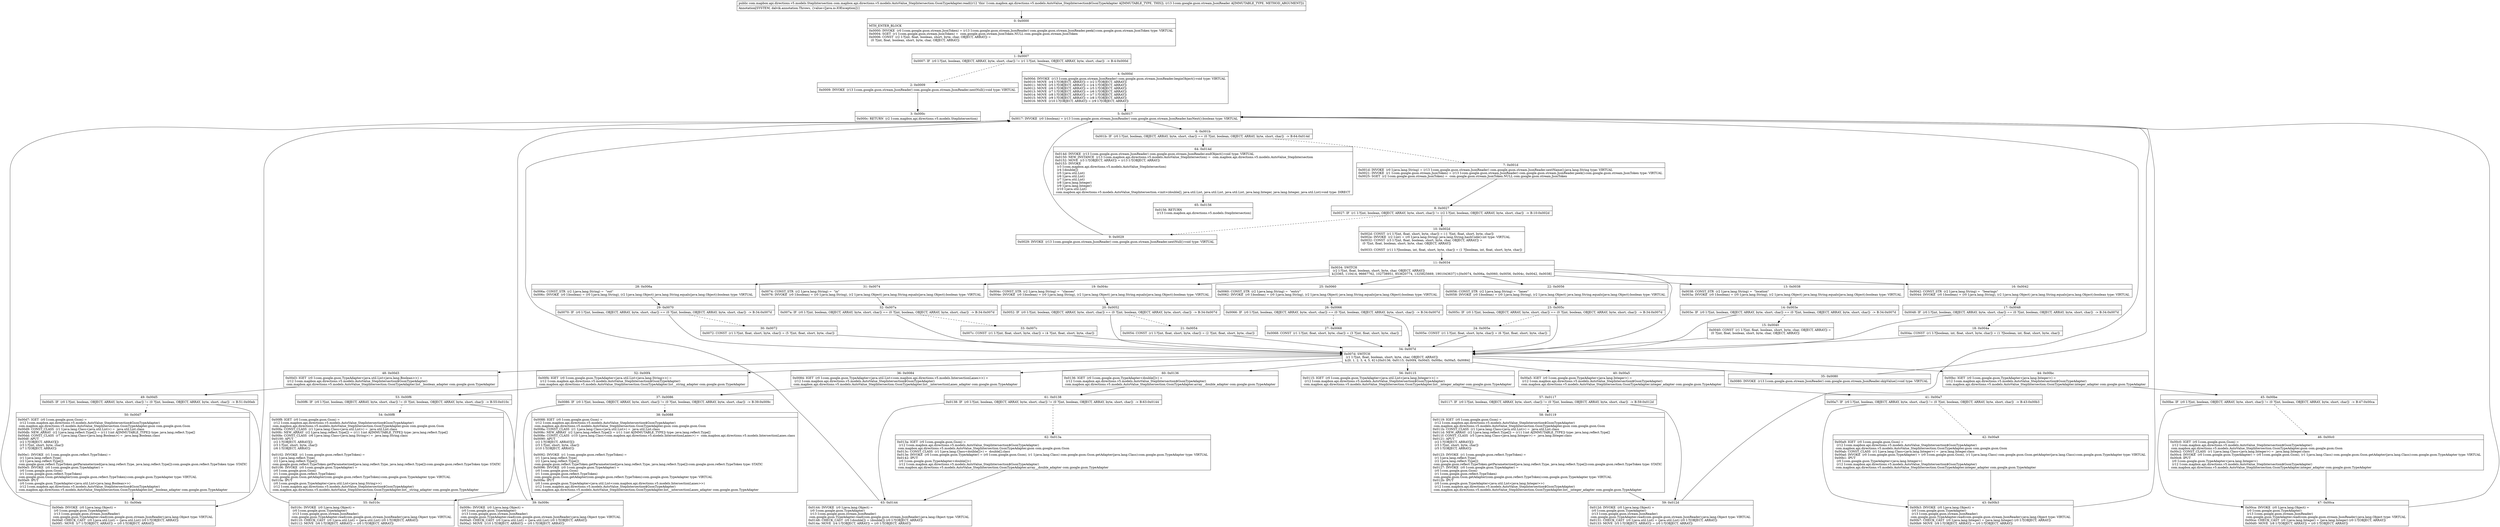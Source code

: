 digraph "CFG forcom.mapbox.api.directions.v5.models.AutoValue_StepIntersection.GsonTypeAdapter.read(Lcom\/google\/gson\/stream\/JsonReader;)Lcom\/mapbox\/api\/directions\/v5\/models\/StepIntersection;" {
Node_0 [shape=record,label="{0\:\ 0x0000|MTH_ENTER_BLOCK\l|0x0000: INVOKE  (r0 I:com.google.gson.stream.JsonToken) = (r13 I:com.google.gson.stream.JsonReader) com.google.gson.stream.JsonReader.peek():com.google.gson.stream.JsonToken type: VIRTUAL \l0x0004: SGET  (r1 I:com.google.gson.stream.JsonToken) =  com.google.gson.stream.JsonToken.NULL com.google.gson.stream.JsonToken \l0x0006: CONST  (r2 I:?[int, float, boolean, short, byte, char, OBJECT, ARRAY]) = \l  (0 ?[int, float, boolean, short, byte, char, OBJECT, ARRAY])\l \l}"];
Node_1 [shape=record,label="{1\:\ 0x0007|0x0007: IF  (r0 I:?[int, boolean, OBJECT, ARRAY, byte, short, char]) != (r1 I:?[int, boolean, OBJECT, ARRAY, byte, short, char])  \-\> B:4:0x000d \l}"];
Node_2 [shape=record,label="{2\:\ 0x0009|0x0009: INVOKE  (r13 I:com.google.gson.stream.JsonReader) com.google.gson.stream.JsonReader.nextNull():void type: VIRTUAL \l}"];
Node_3 [shape=record,label="{3\:\ 0x000c|0x000c: RETURN  (r2 I:com.mapbox.api.directions.v5.models.StepIntersection) \l}"];
Node_4 [shape=record,label="{4\:\ 0x000d|0x000d: INVOKE  (r13 I:com.google.gson.stream.JsonReader) com.google.gson.stream.JsonReader.beginObject():void type: VIRTUAL \l0x0010: MOVE  (r4 I:?[OBJECT, ARRAY]) = (r2 I:?[OBJECT, ARRAY]) \l0x0011: MOVE  (r5 I:?[OBJECT, ARRAY]) = (r4 I:?[OBJECT, ARRAY]) \l0x0012: MOVE  (r6 I:?[OBJECT, ARRAY]) = (r5 I:?[OBJECT, ARRAY]) \l0x0013: MOVE  (r7 I:?[OBJECT, ARRAY]) = (r6 I:?[OBJECT, ARRAY]) \l0x0014: MOVE  (r8 I:?[OBJECT, ARRAY]) = (r7 I:?[OBJECT, ARRAY]) \l0x0015: MOVE  (r9 I:?[OBJECT, ARRAY]) = (r8 I:?[OBJECT, ARRAY]) \l0x0016: MOVE  (r10 I:?[OBJECT, ARRAY]) = (r9 I:?[OBJECT, ARRAY]) \l}"];
Node_5 [shape=record,label="{5\:\ 0x0017|0x0017: INVOKE  (r0 I:boolean) = (r13 I:com.google.gson.stream.JsonReader) com.google.gson.stream.JsonReader.hasNext():boolean type: VIRTUAL \l}"];
Node_6 [shape=record,label="{6\:\ 0x001b|0x001b: IF  (r0 I:?[int, boolean, OBJECT, ARRAY, byte, short, char]) == (0 ?[int, boolean, OBJECT, ARRAY, byte, short, char])  \-\> B:64:0x014d \l}"];
Node_7 [shape=record,label="{7\:\ 0x001d|0x001d: INVOKE  (r0 I:java.lang.String) = (r13 I:com.google.gson.stream.JsonReader) com.google.gson.stream.JsonReader.nextName():java.lang.String type: VIRTUAL \l0x0021: INVOKE  (r1 I:com.google.gson.stream.JsonToken) = (r13 I:com.google.gson.stream.JsonReader) com.google.gson.stream.JsonReader.peek():com.google.gson.stream.JsonToken type: VIRTUAL \l0x0025: SGET  (r2 I:com.google.gson.stream.JsonToken) =  com.google.gson.stream.JsonToken.NULL com.google.gson.stream.JsonToken \l}"];
Node_8 [shape=record,label="{8\:\ 0x0027|0x0027: IF  (r1 I:?[int, boolean, OBJECT, ARRAY, byte, short, char]) != (r2 I:?[int, boolean, OBJECT, ARRAY, byte, short, char])  \-\> B:10:0x002d \l}"];
Node_9 [shape=record,label="{9\:\ 0x0029|0x0029: INVOKE  (r13 I:com.google.gson.stream.JsonReader) com.google.gson.stream.JsonReader.nextNull():void type: VIRTUAL \l}"];
Node_10 [shape=record,label="{10\:\ 0x002d|0x002d: CONST  (r1 I:?[int, float, short, byte, char]) = (\-1 ?[int, float, short, byte, char]) \l0x002e: INVOKE  (r2 I:int) = (r0 I:java.lang.String) java.lang.String.hashCode():int type: VIRTUAL \l0x0032: CONST  (r3 I:?[int, float, boolean, short, byte, char, OBJECT, ARRAY]) = \l  (0 ?[int, float, boolean, short, byte, char, OBJECT, ARRAY])\l \l0x0033: CONST  (r11 I:?[boolean, int, float, short, byte, char]) = (1 ?[boolean, int, float, short, byte, char]) \l}"];
Node_11 [shape=record,label="{11\:\ 0x0034|0x0034: SWITCH  \l  (r2 I:?[int, float, boolean, short, byte, char, OBJECT, ARRAY])\l k:[3365, 110414, 96667762, 102738951, 853620774, 1325825669, 1901043637] t:[0x0074, 0x006a, 0x0060, 0x0056, 0x004c, 0x0042, 0x0038] \l}"];
Node_13 [shape=record,label="{13\:\ 0x0038|0x0038: CONST_STR  (r2 I:java.lang.String) =  \"location\" \l0x003a: INVOKE  (r0 I:boolean) = (r0 I:java.lang.String), (r2 I:java.lang.Object) java.lang.String.equals(java.lang.Object):boolean type: VIRTUAL \l}"];
Node_14 [shape=record,label="{14\:\ 0x003e|0x003e: IF  (r0 I:?[int, boolean, OBJECT, ARRAY, byte, short, char]) == (0 ?[int, boolean, OBJECT, ARRAY, byte, short, char])  \-\> B:34:0x007d \l}"];
Node_15 [shape=record,label="{15\:\ 0x0040|0x0040: CONST  (r1 I:?[int, float, boolean, short, byte, char, OBJECT, ARRAY]) = \l  (0 ?[int, float, boolean, short, byte, char, OBJECT, ARRAY])\l \l}"];
Node_16 [shape=record,label="{16\:\ 0x0042|0x0042: CONST_STR  (r2 I:java.lang.String) =  \"bearings\" \l0x0044: INVOKE  (r0 I:boolean) = (r0 I:java.lang.String), (r2 I:java.lang.Object) java.lang.String.equals(java.lang.Object):boolean type: VIRTUAL \l}"];
Node_17 [shape=record,label="{17\:\ 0x0048|0x0048: IF  (r0 I:?[int, boolean, OBJECT, ARRAY, byte, short, char]) == (0 ?[int, boolean, OBJECT, ARRAY, byte, short, char])  \-\> B:34:0x007d \l}"];
Node_18 [shape=record,label="{18\:\ 0x004a|0x004a: CONST  (r1 I:?[boolean, int, float, short, byte, char]) = (1 ?[boolean, int, float, short, byte, char]) \l}"];
Node_19 [shape=record,label="{19\:\ 0x004c|0x004c: CONST_STR  (r2 I:java.lang.String) =  \"classes\" \l0x004e: INVOKE  (r0 I:boolean) = (r0 I:java.lang.String), (r2 I:java.lang.Object) java.lang.String.equals(java.lang.Object):boolean type: VIRTUAL \l}"];
Node_20 [shape=record,label="{20\:\ 0x0052|0x0052: IF  (r0 I:?[int, boolean, OBJECT, ARRAY, byte, short, char]) == (0 ?[int, boolean, OBJECT, ARRAY, byte, short, char])  \-\> B:34:0x007d \l}"];
Node_21 [shape=record,label="{21\:\ 0x0054|0x0054: CONST  (r1 I:?[int, float, short, byte, char]) = (2 ?[int, float, short, byte, char]) \l}"];
Node_22 [shape=record,label="{22\:\ 0x0056|0x0056: CONST_STR  (r2 I:java.lang.String) =  \"lanes\" \l0x0058: INVOKE  (r0 I:boolean) = (r0 I:java.lang.String), (r2 I:java.lang.Object) java.lang.String.equals(java.lang.Object):boolean type: VIRTUAL \l}"];
Node_23 [shape=record,label="{23\:\ 0x005c|0x005c: IF  (r0 I:?[int, boolean, OBJECT, ARRAY, byte, short, char]) == (0 ?[int, boolean, OBJECT, ARRAY, byte, short, char])  \-\> B:34:0x007d \l}"];
Node_24 [shape=record,label="{24\:\ 0x005e|0x005e: CONST  (r1 I:?[int, float, short, byte, char]) = (6 ?[int, float, short, byte, char]) \l}"];
Node_25 [shape=record,label="{25\:\ 0x0060|0x0060: CONST_STR  (r2 I:java.lang.String) =  \"entry\" \l0x0062: INVOKE  (r0 I:boolean) = (r0 I:java.lang.String), (r2 I:java.lang.Object) java.lang.String.equals(java.lang.Object):boolean type: VIRTUAL \l}"];
Node_26 [shape=record,label="{26\:\ 0x0066|0x0066: IF  (r0 I:?[int, boolean, OBJECT, ARRAY, byte, short, char]) == (0 ?[int, boolean, OBJECT, ARRAY, byte, short, char])  \-\> B:34:0x007d \l}"];
Node_27 [shape=record,label="{27\:\ 0x0068|0x0068: CONST  (r1 I:?[int, float, short, byte, char]) = (3 ?[int, float, short, byte, char]) \l}"];
Node_28 [shape=record,label="{28\:\ 0x006a|0x006a: CONST_STR  (r2 I:java.lang.String) =  \"out\" \l0x006c: INVOKE  (r0 I:boolean) = (r0 I:java.lang.String), (r2 I:java.lang.Object) java.lang.String.equals(java.lang.Object):boolean type: VIRTUAL \l}"];
Node_29 [shape=record,label="{29\:\ 0x0070|0x0070: IF  (r0 I:?[int, boolean, OBJECT, ARRAY, byte, short, char]) == (0 ?[int, boolean, OBJECT, ARRAY, byte, short, char])  \-\> B:34:0x007d \l}"];
Node_30 [shape=record,label="{30\:\ 0x0072|0x0072: CONST  (r1 I:?[int, float, short, byte, char]) = (5 ?[int, float, short, byte, char]) \l}"];
Node_31 [shape=record,label="{31\:\ 0x0074|0x0074: CONST_STR  (r2 I:java.lang.String) =  \"in\" \l0x0076: INVOKE  (r0 I:boolean) = (r0 I:java.lang.String), (r2 I:java.lang.Object) java.lang.String.equals(java.lang.Object):boolean type: VIRTUAL \l}"];
Node_32 [shape=record,label="{32\:\ 0x007a|0x007a: IF  (r0 I:?[int, boolean, OBJECT, ARRAY, byte, short, char]) == (0 ?[int, boolean, OBJECT, ARRAY, byte, short, char])  \-\> B:34:0x007d \l}"];
Node_33 [shape=record,label="{33\:\ 0x007c|0x007c: CONST  (r1 I:?[int, float, short, byte, char]) = (4 ?[int, float, short, byte, char]) \l}"];
Node_34 [shape=record,label="{34\:\ 0x007d|0x007d: SWITCH  \l  (r1 I:?[int, float, boolean, short, byte, char, OBJECT, ARRAY])\l k:[0, 1, 2, 3, 4, 5, 6] t:[0x0136, 0x0115, 0x00f4, 0x00d3, 0x00bc, 0x00a5, 0x0084] \l}"];
Node_35 [shape=record,label="{35\:\ 0x0080|0x0080: INVOKE  (r13 I:com.google.gson.stream.JsonReader) com.google.gson.stream.JsonReader.skipValue():void type: VIRTUAL \l}"];
Node_36 [shape=record,label="{36\:\ 0x0084|0x0084: IGET  (r0 I:com.google.gson.TypeAdapter\<java.util.List\<com.mapbox.api.directions.v5.models.IntersectionLanes\>\>) = \l  (r12 I:com.mapbox.api.directions.v5.models.AutoValue_StepIntersection$GsonTypeAdapter)\l com.mapbox.api.directions.v5.models.AutoValue_StepIntersection.GsonTypeAdapter.list__intersectionLanes_adapter com.google.gson.TypeAdapter \l}"];
Node_37 [shape=record,label="{37\:\ 0x0086|0x0086: IF  (r0 I:?[int, boolean, OBJECT, ARRAY, byte, short, char]) != (0 ?[int, boolean, OBJECT, ARRAY, byte, short, char])  \-\> B:39:0x009c \l}"];
Node_38 [shape=record,label="{38\:\ 0x0088|0x0088: IGET  (r0 I:com.google.gson.Gson) = \l  (r12 I:com.mapbox.api.directions.v5.models.AutoValue_StepIntersection$GsonTypeAdapter)\l com.mapbox.api.directions.v5.models.AutoValue_StepIntersection.GsonTypeAdapter.gson com.google.gson.Gson \l0x008a: CONST_CLASS  (r1 I:java.lang.Class\<java.util.List\>) =  java.util.List.class \l0x008c: NEW_ARRAY  (r2 I:java.lang.reflect.Type[]) = (r11 I:int A[IMMUTABLE_TYPE]) type: java.lang.reflect.Type[] \l0x008e: CONST_CLASS  (r10 I:java.lang.Class\<com.mapbox.api.directions.v5.models.IntersectionLanes\>) =  com.mapbox.api.directions.v5.models.IntersectionLanes.class \l0x0090: APUT  \l  (r2 I:?[OBJECT, ARRAY][])\l  (r3 I:?[int, short, byte, char])\l  (r10 I:?[OBJECT, ARRAY])\l \l0x0092: INVOKE  (r1 I:com.google.gson.reflect.TypeToken) = \l  (r1 I:java.lang.reflect.Type)\l  (r2 I:java.lang.reflect.Type[])\l com.google.gson.reflect.TypeToken.getParameterized(java.lang.reflect.Type, java.lang.reflect.Type[]):com.google.gson.reflect.TypeToken type: STATIC \l0x0096: INVOKE  (r0 I:com.google.gson.TypeAdapter) = \l  (r0 I:com.google.gson.Gson)\l  (r1 I:com.google.gson.reflect.TypeToken)\l com.google.gson.Gson.getAdapter(com.google.gson.reflect.TypeToken):com.google.gson.TypeAdapter type: VIRTUAL \l0x009a: IPUT  \l  (r0 I:com.google.gson.TypeAdapter\<java.util.List\<com.mapbox.api.directions.v5.models.IntersectionLanes\>\>)\l  (r12 I:com.mapbox.api.directions.v5.models.AutoValue_StepIntersection$GsonTypeAdapter)\l com.mapbox.api.directions.v5.models.AutoValue_StepIntersection.GsonTypeAdapter.list__intersectionLanes_adapter com.google.gson.TypeAdapter \l}"];
Node_39 [shape=record,label="{39\:\ 0x009c|0x009c: INVOKE  (r0 I:java.lang.Object) = \l  (r0 I:com.google.gson.TypeAdapter)\l  (r13 I:com.google.gson.stream.JsonReader)\l com.google.gson.TypeAdapter.read(com.google.gson.stream.JsonReader):java.lang.Object type: VIRTUAL \l0x00a0: CHECK_CAST  (r0 I:java.util.List) = (java.util.List) (r0 I:?[OBJECT, ARRAY]) \l0x00a2: MOVE  (r10 I:?[OBJECT, ARRAY]) = (r0 I:?[OBJECT, ARRAY]) \l}"];
Node_40 [shape=record,label="{40\:\ 0x00a5|0x00a5: IGET  (r0 I:com.google.gson.TypeAdapter\<java.lang.Integer\>) = \l  (r12 I:com.mapbox.api.directions.v5.models.AutoValue_StepIntersection$GsonTypeAdapter)\l com.mapbox.api.directions.v5.models.AutoValue_StepIntersection.GsonTypeAdapter.integer_adapter com.google.gson.TypeAdapter \l}"];
Node_41 [shape=record,label="{41\:\ 0x00a7|0x00a7: IF  (r0 I:?[int, boolean, OBJECT, ARRAY, byte, short, char]) != (0 ?[int, boolean, OBJECT, ARRAY, byte, short, char])  \-\> B:43:0x00b3 \l}"];
Node_42 [shape=record,label="{42\:\ 0x00a9|0x00a9: IGET  (r0 I:com.google.gson.Gson) = \l  (r12 I:com.mapbox.api.directions.v5.models.AutoValue_StepIntersection$GsonTypeAdapter)\l com.mapbox.api.directions.v5.models.AutoValue_StepIntersection.GsonTypeAdapter.gson com.google.gson.Gson \l0x00ab: CONST_CLASS  (r1 I:java.lang.Class\<java.lang.Integer\>) =  java.lang.Integer.class \l0x00ad: INVOKE  (r0 I:com.google.gson.TypeAdapter) = (r0 I:com.google.gson.Gson), (r1 I:java.lang.Class) com.google.gson.Gson.getAdapter(java.lang.Class):com.google.gson.TypeAdapter type: VIRTUAL \l0x00b1: IPUT  \l  (r0 I:com.google.gson.TypeAdapter\<java.lang.Integer\>)\l  (r12 I:com.mapbox.api.directions.v5.models.AutoValue_StepIntersection$GsonTypeAdapter)\l com.mapbox.api.directions.v5.models.AutoValue_StepIntersection.GsonTypeAdapter.integer_adapter com.google.gson.TypeAdapter \l}"];
Node_43 [shape=record,label="{43\:\ 0x00b3|0x00b3: INVOKE  (r0 I:java.lang.Object) = \l  (r0 I:com.google.gson.TypeAdapter)\l  (r13 I:com.google.gson.stream.JsonReader)\l com.google.gson.TypeAdapter.read(com.google.gson.stream.JsonReader):java.lang.Object type: VIRTUAL \l0x00b7: CHECK_CAST  (r0 I:java.lang.Integer) = (java.lang.Integer) (r0 I:?[OBJECT, ARRAY]) \l0x00b9: MOVE  (r9 I:?[OBJECT, ARRAY]) = (r0 I:?[OBJECT, ARRAY]) \l}"];
Node_44 [shape=record,label="{44\:\ 0x00bc|0x00bc: IGET  (r0 I:com.google.gson.TypeAdapter\<java.lang.Integer\>) = \l  (r12 I:com.mapbox.api.directions.v5.models.AutoValue_StepIntersection$GsonTypeAdapter)\l com.mapbox.api.directions.v5.models.AutoValue_StepIntersection.GsonTypeAdapter.integer_adapter com.google.gson.TypeAdapter \l}"];
Node_45 [shape=record,label="{45\:\ 0x00be|0x00be: IF  (r0 I:?[int, boolean, OBJECT, ARRAY, byte, short, char]) != (0 ?[int, boolean, OBJECT, ARRAY, byte, short, char])  \-\> B:47:0x00ca \l}"];
Node_46 [shape=record,label="{46\:\ 0x00c0|0x00c0: IGET  (r0 I:com.google.gson.Gson) = \l  (r12 I:com.mapbox.api.directions.v5.models.AutoValue_StepIntersection$GsonTypeAdapter)\l com.mapbox.api.directions.v5.models.AutoValue_StepIntersection.GsonTypeAdapter.gson com.google.gson.Gson \l0x00c2: CONST_CLASS  (r1 I:java.lang.Class\<java.lang.Integer\>) =  java.lang.Integer.class \l0x00c4: INVOKE  (r0 I:com.google.gson.TypeAdapter) = (r0 I:com.google.gson.Gson), (r1 I:java.lang.Class) com.google.gson.Gson.getAdapter(java.lang.Class):com.google.gson.TypeAdapter type: VIRTUAL \l0x00c8: IPUT  \l  (r0 I:com.google.gson.TypeAdapter\<java.lang.Integer\>)\l  (r12 I:com.mapbox.api.directions.v5.models.AutoValue_StepIntersection$GsonTypeAdapter)\l com.mapbox.api.directions.v5.models.AutoValue_StepIntersection.GsonTypeAdapter.integer_adapter com.google.gson.TypeAdapter \l}"];
Node_47 [shape=record,label="{47\:\ 0x00ca|0x00ca: INVOKE  (r0 I:java.lang.Object) = \l  (r0 I:com.google.gson.TypeAdapter)\l  (r13 I:com.google.gson.stream.JsonReader)\l com.google.gson.TypeAdapter.read(com.google.gson.stream.JsonReader):java.lang.Object type: VIRTUAL \l0x00ce: CHECK_CAST  (r0 I:java.lang.Integer) = (java.lang.Integer) (r0 I:?[OBJECT, ARRAY]) \l0x00d0: MOVE  (r8 I:?[OBJECT, ARRAY]) = (r0 I:?[OBJECT, ARRAY]) \l}"];
Node_48 [shape=record,label="{48\:\ 0x00d3|0x00d3: IGET  (r0 I:com.google.gson.TypeAdapter\<java.util.List\<java.lang.Boolean\>\>) = \l  (r12 I:com.mapbox.api.directions.v5.models.AutoValue_StepIntersection$GsonTypeAdapter)\l com.mapbox.api.directions.v5.models.AutoValue_StepIntersection.GsonTypeAdapter.list__boolean_adapter com.google.gson.TypeAdapter \l}"];
Node_49 [shape=record,label="{49\:\ 0x00d5|0x00d5: IF  (r0 I:?[int, boolean, OBJECT, ARRAY, byte, short, char]) != (0 ?[int, boolean, OBJECT, ARRAY, byte, short, char])  \-\> B:51:0x00eb \l}"];
Node_50 [shape=record,label="{50\:\ 0x00d7|0x00d7: IGET  (r0 I:com.google.gson.Gson) = \l  (r12 I:com.mapbox.api.directions.v5.models.AutoValue_StepIntersection$GsonTypeAdapter)\l com.mapbox.api.directions.v5.models.AutoValue_StepIntersection.GsonTypeAdapter.gson com.google.gson.Gson \l0x00d9: CONST_CLASS  (r1 I:java.lang.Class\<java.util.List\>) =  java.util.List.class \l0x00db: NEW_ARRAY  (r2 I:java.lang.reflect.Type[]) = (r11 I:int A[IMMUTABLE_TYPE]) type: java.lang.reflect.Type[] \l0x00dd: CONST_CLASS  (r7 I:java.lang.Class\<java.lang.Boolean\>) =  java.lang.Boolean.class \l0x00df: APUT  \l  (r2 I:?[OBJECT, ARRAY][])\l  (r3 I:?[int, short, byte, char])\l  (r7 I:?[OBJECT, ARRAY])\l \l0x00e1: INVOKE  (r1 I:com.google.gson.reflect.TypeToken) = \l  (r1 I:java.lang.reflect.Type)\l  (r2 I:java.lang.reflect.Type[])\l com.google.gson.reflect.TypeToken.getParameterized(java.lang.reflect.Type, java.lang.reflect.Type[]):com.google.gson.reflect.TypeToken type: STATIC \l0x00e5: INVOKE  (r0 I:com.google.gson.TypeAdapter) = \l  (r0 I:com.google.gson.Gson)\l  (r1 I:com.google.gson.reflect.TypeToken)\l com.google.gson.Gson.getAdapter(com.google.gson.reflect.TypeToken):com.google.gson.TypeAdapter type: VIRTUAL \l0x00e9: IPUT  \l  (r0 I:com.google.gson.TypeAdapter\<java.util.List\<java.lang.Boolean\>\>)\l  (r12 I:com.mapbox.api.directions.v5.models.AutoValue_StepIntersection$GsonTypeAdapter)\l com.mapbox.api.directions.v5.models.AutoValue_StepIntersection.GsonTypeAdapter.list__boolean_adapter com.google.gson.TypeAdapter \l}"];
Node_51 [shape=record,label="{51\:\ 0x00eb|0x00eb: INVOKE  (r0 I:java.lang.Object) = \l  (r0 I:com.google.gson.TypeAdapter)\l  (r13 I:com.google.gson.stream.JsonReader)\l com.google.gson.TypeAdapter.read(com.google.gson.stream.JsonReader):java.lang.Object type: VIRTUAL \l0x00ef: CHECK_CAST  (r0 I:java.util.List) = (java.util.List) (r0 I:?[OBJECT, ARRAY]) \l0x00f1: MOVE  (r7 I:?[OBJECT, ARRAY]) = (r0 I:?[OBJECT, ARRAY]) \l}"];
Node_52 [shape=record,label="{52\:\ 0x00f4|0x00f4: IGET  (r0 I:com.google.gson.TypeAdapter\<java.util.List\<java.lang.String\>\>) = \l  (r12 I:com.mapbox.api.directions.v5.models.AutoValue_StepIntersection$GsonTypeAdapter)\l com.mapbox.api.directions.v5.models.AutoValue_StepIntersection.GsonTypeAdapter.list__string_adapter com.google.gson.TypeAdapter \l}"];
Node_53 [shape=record,label="{53\:\ 0x00f6|0x00f6: IF  (r0 I:?[int, boolean, OBJECT, ARRAY, byte, short, char]) != (0 ?[int, boolean, OBJECT, ARRAY, byte, short, char])  \-\> B:55:0x010c \l}"];
Node_54 [shape=record,label="{54\:\ 0x00f8|0x00f8: IGET  (r0 I:com.google.gson.Gson) = \l  (r12 I:com.mapbox.api.directions.v5.models.AutoValue_StepIntersection$GsonTypeAdapter)\l com.mapbox.api.directions.v5.models.AutoValue_StepIntersection.GsonTypeAdapter.gson com.google.gson.Gson \l0x00fa: CONST_CLASS  (r1 I:java.lang.Class\<java.util.List\>) =  java.util.List.class \l0x00fc: NEW_ARRAY  (r2 I:java.lang.reflect.Type[]) = (r11 I:int A[IMMUTABLE_TYPE]) type: java.lang.reflect.Type[] \l0x00fe: CONST_CLASS  (r6 I:java.lang.Class\<java.lang.String\>) =  java.lang.String.class \l0x0100: APUT  \l  (r2 I:?[OBJECT, ARRAY][])\l  (r3 I:?[int, short, byte, char])\l  (r6 I:?[OBJECT, ARRAY])\l \l0x0102: INVOKE  (r1 I:com.google.gson.reflect.TypeToken) = \l  (r1 I:java.lang.reflect.Type)\l  (r2 I:java.lang.reflect.Type[])\l com.google.gson.reflect.TypeToken.getParameterized(java.lang.reflect.Type, java.lang.reflect.Type[]):com.google.gson.reflect.TypeToken type: STATIC \l0x0106: INVOKE  (r0 I:com.google.gson.TypeAdapter) = \l  (r0 I:com.google.gson.Gson)\l  (r1 I:com.google.gson.reflect.TypeToken)\l com.google.gson.Gson.getAdapter(com.google.gson.reflect.TypeToken):com.google.gson.TypeAdapter type: VIRTUAL \l0x010a: IPUT  \l  (r0 I:com.google.gson.TypeAdapter\<java.util.List\<java.lang.String\>\>)\l  (r12 I:com.mapbox.api.directions.v5.models.AutoValue_StepIntersection$GsonTypeAdapter)\l com.mapbox.api.directions.v5.models.AutoValue_StepIntersection.GsonTypeAdapter.list__string_adapter com.google.gson.TypeAdapter \l}"];
Node_55 [shape=record,label="{55\:\ 0x010c|0x010c: INVOKE  (r0 I:java.lang.Object) = \l  (r0 I:com.google.gson.TypeAdapter)\l  (r13 I:com.google.gson.stream.JsonReader)\l com.google.gson.TypeAdapter.read(com.google.gson.stream.JsonReader):java.lang.Object type: VIRTUAL \l0x0110: CHECK_CAST  (r0 I:java.util.List) = (java.util.List) (r0 I:?[OBJECT, ARRAY]) \l0x0112: MOVE  (r6 I:?[OBJECT, ARRAY]) = (r0 I:?[OBJECT, ARRAY]) \l}"];
Node_56 [shape=record,label="{56\:\ 0x0115|0x0115: IGET  (r0 I:com.google.gson.TypeAdapter\<java.util.List\<java.lang.Integer\>\>) = \l  (r12 I:com.mapbox.api.directions.v5.models.AutoValue_StepIntersection$GsonTypeAdapter)\l com.mapbox.api.directions.v5.models.AutoValue_StepIntersection.GsonTypeAdapter.list__integer_adapter com.google.gson.TypeAdapter \l}"];
Node_57 [shape=record,label="{57\:\ 0x0117|0x0117: IF  (r0 I:?[int, boolean, OBJECT, ARRAY, byte, short, char]) != (0 ?[int, boolean, OBJECT, ARRAY, byte, short, char])  \-\> B:59:0x012d \l}"];
Node_58 [shape=record,label="{58\:\ 0x0119|0x0119: IGET  (r0 I:com.google.gson.Gson) = \l  (r12 I:com.mapbox.api.directions.v5.models.AutoValue_StepIntersection$GsonTypeAdapter)\l com.mapbox.api.directions.v5.models.AutoValue_StepIntersection.GsonTypeAdapter.gson com.google.gson.Gson \l0x011b: CONST_CLASS  (r1 I:java.lang.Class\<java.util.List\>) =  java.util.List.class \l0x011d: NEW_ARRAY  (r2 I:java.lang.reflect.Type[]) = (r11 I:int A[IMMUTABLE_TYPE]) type: java.lang.reflect.Type[] \l0x011f: CONST_CLASS  (r5 I:java.lang.Class\<java.lang.Integer\>) =  java.lang.Integer.class \l0x0121: APUT  \l  (r2 I:?[OBJECT, ARRAY][])\l  (r3 I:?[int, short, byte, char])\l  (r5 I:?[OBJECT, ARRAY])\l \l0x0123: INVOKE  (r1 I:com.google.gson.reflect.TypeToken) = \l  (r1 I:java.lang.reflect.Type)\l  (r2 I:java.lang.reflect.Type[])\l com.google.gson.reflect.TypeToken.getParameterized(java.lang.reflect.Type, java.lang.reflect.Type[]):com.google.gson.reflect.TypeToken type: STATIC \l0x0127: INVOKE  (r0 I:com.google.gson.TypeAdapter) = \l  (r0 I:com.google.gson.Gson)\l  (r1 I:com.google.gson.reflect.TypeToken)\l com.google.gson.Gson.getAdapter(com.google.gson.reflect.TypeToken):com.google.gson.TypeAdapter type: VIRTUAL \l0x012b: IPUT  \l  (r0 I:com.google.gson.TypeAdapter\<java.util.List\<java.lang.Integer\>\>)\l  (r12 I:com.mapbox.api.directions.v5.models.AutoValue_StepIntersection$GsonTypeAdapter)\l com.mapbox.api.directions.v5.models.AutoValue_StepIntersection.GsonTypeAdapter.list__integer_adapter com.google.gson.TypeAdapter \l}"];
Node_59 [shape=record,label="{59\:\ 0x012d|0x012d: INVOKE  (r0 I:java.lang.Object) = \l  (r0 I:com.google.gson.TypeAdapter)\l  (r13 I:com.google.gson.stream.JsonReader)\l com.google.gson.TypeAdapter.read(com.google.gson.stream.JsonReader):java.lang.Object type: VIRTUAL \l0x0131: CHECK_CAST  (r0 I:java.util.List) = (java.util.List) (r0 I:?[OBJECT, ARRAY]) \l0x0133: MOVE  (r5 I:?[OBJECT, ARRAY]) = (r0 I:?[OBJECT, ARRAY]) \l}"];
Node_60 [shape=record,label="{60\:\ 0x0136|0x0136: IGET  (r0 I:com.google.gson.TypeAdapter\<double[]\>) = \l  (r12 I:com.mapbox.api.directions.v5.models.AutoValue_StepIntersection$GsonTypeAdapter)\l com.mapbox.api.directions.v5.models.AutoValue_StepIntersection.GsonTypeAdapter.array__double_adapter com.google.gson.TypeAdapter \l}"];
Node_61 [shape=record,label="{61\:\ 0x0138|0x0138: IF  (r0 I:?[int, boolean, OBJECT, ARRAY, byte, short, char]) != (0 ?[int, boolean, OBJECT, ARRAY, byte, short, char])  \-\> B:63:0x0144 \l}"];
Node_62 [shape=record,label="{62\:\ 0x013a|0x013a: IGET  (r0 I:com.google.gson.Gson) = \l  (r12 I:com.mapbox.api.directions.v5.models.AutoValue_StepIntersection$GsonTypeAdapter)\l com.mapbox.api.directions.v5.models.AutoValue_StepIntersection.GsonTypeAdapter.gson com.google.gson.Gson \l0x013c: CONST_CLASS  (r1 I:java.lang.Class\<double[]\>) =  double[].class \l0x013e: INVOKE  (r0 I:com.google.gson.TypeAdapter) = (r0 I:com.google.gson.Gson), (r1 I:java.lang.Class) com.google.gson.Gson.getAdapter(java.lang.Class):com.google.gson.TypeAdapter type: VIRTUAL \l0x0142: IPUT  \l  (r0 I:com.google.gson.TypeAdapter\<double[]\>)\l  (r12 I:com.mapbox.api.directions.v5.models.AutoValue_StepIntersection$GsonTypeAdapter)\l com.mapbox.api.directions.v5.models.AutoValue_StepIntersection.GsonTypeAdapter.array__double_adapter com.google.gson.TypeAdapter \l}"];
Node_63 [shape=record,label="{63\:\ 0x0144|0x0144: INVOKE  (r0 I:java.lang.Object) = \l  (r0 I:com.google.gson.TypeAdapter)\l  (r13 I:com.google.gson.stream.JsonReader)\l com.google.gson.TypeAdapter.read(com.google.gson.stream.JsonReader):java.lang.Object type: VIRTUAL \l0x0148: CHECK_CAST  (r0 I:double[]) = (double[]) (r0 I:?[OBJECT, ARRAY]) \l0x014a: MOVE  (r4 I:?[OBJECT, ARRAY]) = (r0 I:?[OBJECT, ARRAY]) \l}"];
Node_64 [shape=record,label="{64\:\ 0x014d|0x014d: INVOKE  (r13 I:com.google.gson.stream.JsonReader) com.google.gson.stream.JsonReader.endObject():void type: VIRTUAL \l0x0150: NEW_INSTANCE  (r13 I:com.mapbox.api.directions.v5.models.AutoValue_StepIntersection) =  com.mapbox.api.directions.v5.models.AutoValue_StepIntersection \l0x0152: MOVE  (r3 I:?[OBJECT, ARRAY]) = (r13 I:?[OBJECT, ARRAY]) \l0x0153: INVOKE  \l  (r3 I:com.mapbox.api.directions.v5.models.AutoValue_StepIntersection)\l  (r4 I:double[])\l  (r5 I:java.util.List)\l  (r6 I:java.util.List)\l  (r7 I:java.util.List)\l  (r8 I:java.lang.Integer)\l  (r9 I:java.lang.Integer)\l  (r10 I:java.util.List)\l com.mapbox.api.directions.v5.models.AutoValue_StepIntersection.\<init\>(double[], java.util.List, java.util.List, java.util.List, java.lang.Integer, java.lang.Integer, java.util.List):void type: DIRECT \l}"];
Node_65 [shape=record,label="{65\:\ 0x0156|0x0156: RETURN  \l  (r13 I:com.mapbox.api.directions.v5.models.StepIntersection)\l \l}"];
MethodNode[shape=record,label="{public com.mapbox.api.directions.v5.models.StepIntersection com.mapbox.api.directions.v5.models.AutoValue_StepIntersection.GsonTypeAdapter.read((r12 'this' I:com.mapbox.api.directions.v5.models.AutoValue_StepIntersection$GsonTypeAdapter A[IMMUTABLE_TYPE, THIS]), (r13 I:com.google.gson.stream.JsonReader A[IMMUTABLE_TYPE, METHOD_ARGUMENT]))  | Annotation[SYSTEM, dalvik.annotation.Throws, \{value=[java.io.IOException]\}]\l}"];
MethodNode -> Node_0;
Node_0 -> Node_1;
Node_1 -> Node_2[style=dashed];
Node_1 -> Node_4;
Node_2 -> Node_3;
Node_4 -> Node_5;
Node_5 -> Node_6;
Node_6 -> Node_7[style=dashed];
Node_6 -> Node_64;
Node_7 -> Node_8;
Node_8 -> Node_9[style=dashed];
Node_8 -> Node_10;
Node_9 -> Node_5;
Node_10 -> Node_11;
Node_11 -> Node_13;
Node_11 -> Node_16;
Node_11 -> Node_19;
Node_11 -> Node_22;
Node_11 -> Node_25;
Node_11 -> Node_28;
Node_11 -> Node_31;
Node_11 -> Node_34;
Node_13 -> Node_14;
Node_14 -> Node_15[style=dashed];
Node_14 -> Node_34;
Node_15 -> Node_34;
Node_16 -> Node_17;
Node_17 -> Node_18[style=dashed];
Node_17 -> Node_34;
Node_18 -> Node_34;
Node_19 -> Node_20;
Node_20 -> Node_21[style=dashed];
Node_20 -> Node_34;
Node_21 -> Node_34;
Node_22 -> Node_23;
Node_23 -> Node_24[style=dashed];
Node_23 -> Node_34;
Node_24 -> Node_34;
Node_25 -> Node_26;
Node_26 -> Node_27[style=dashed];
Node_26 -> Node_34;
Node_27 -> Node_34;
Node_28 -> Node_29;
Node_29 -> Node_30[style=dashed];
Node_29 -> Node_34;
Node_30 -> Node_34;
Node_31 -> Node_32;
Node_32 -> Node_33[style=dashed];
Node_32 -> Node_34;
Node_33 -> Node_34;
Node_34 -> Node_35;
Node_34 -> Node_36;
Node_34 -> Node_40;
Node_34 -> Node_44;
Node_34 -> Node_48;
Node_34 -> Node_52;
Node_34 -> Node_56;
Node_34 -> Node_60;
Node_35 -> Node_5;
Node_36 -> Node_37;
Node_37 -> Node_38[style=dashed];
Node_37 -> Node_39;
Node_38 -> Node_39;
Node_39 -> Node_5;
Node_40 -> Node_41;
Node_41 -> Node_42[style=dashed];
Node_41 -> Node_43;
Node_42 -> Node_43;
Node_43 -> Node_5;
Node_44 -> Node_45;
Node_45 -> Node_46[style=dashed];
Node_45 -> Node_47;
Node_46 -> Node_47;
Node_47 -> Node_5;
Node_48 -> Node_49;
Node_49 -> Node_50[style=dashed];
Node_49 -> Node_51;
Node_50 -> Node_51;
Node_51 -> Node_5;
Node_52 -> Node_53;
Node_53 -> Node_54[style=dashed];
Node_53 -> Node_55;
Node_54 -> Node_55;
Node_55 -> Node_5;
Node_56 -> Node_57;
Node_57 -> Node_58[style=dashed];
Node_57 -> Node_59;
Node_58 -> Node_59;
Node_59 -> Node_5;
Node_60 -> Node_61;
Node_61 -> Node_62[style=dashed];
Node_61 -> Node_63;
Node_62 -> Node_63;
Node_63 -> Node_5;
Node_64 -> Node_65;
}

